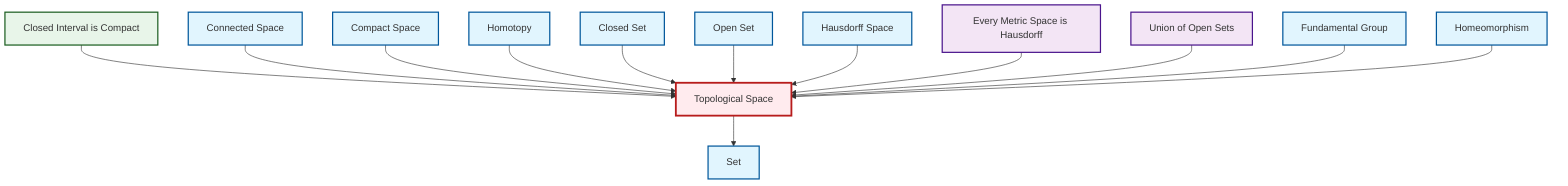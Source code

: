 graph TD
    classDef definition fill:#e1f5fe,stroke:#01579b,stroke-width:2px
    classDef theorem fill:#f3e5f5,stroke:#4a148c,stroke-width:2px
    classDef axiom fill:#fff3e0,stroke:#e65100,stroke-width:2px
    classDef example fill:#e8f5e9,stroke:#1b5e20,stroke-width:2px
    classDef current fill:#ffebee,stroke:#b71c1c,stroke-width:3px
    thm-metric-hausdorff["Every Metric Space is Hausdorff"]:::theorem
    def-open-set["Open Set"]:::definition
    def-set["Set"]:::definition
    def-compact["Compact Space"]:::definition
    def-homeomorphism["Homeomorphism"]:::definition
    thm-union-open-sets["Union of Open Sets"]:::theorem
    def-homotopy["Homotopy"]:::definition
    def-topological-space["Topological Space"]:::definition
    def-connected["Connected Space"]:::definition
    def-closed-set["Closed Set"]:::definition
    def-hausdorff["Hausdorff Space"]:::definition
    ex-closed-interval-compact["Closed Interval is Compact"]:::example
    def-fundamental-group["Fundamental Group"]:::definition
    ex-closed-interval-compact --> def-topological-space
    def-connected --> def-topological-space
    def-compact --> def-topological-space
    def-homotopy --> def-topological-space
    def-closed-set --> def-topological-space
    def-open-set --> def-topological-space
    def-topological-space --> def-set
    def-hausdorff --> def-topological-space
    thm-metric-hausdorff --> def-topological-space
    thm-union-open-sets --> def-topological-space
    def-fundamental-group --> def-topological-space
    def-homeomorphism --> def-topological-space
    class def-topological-space current